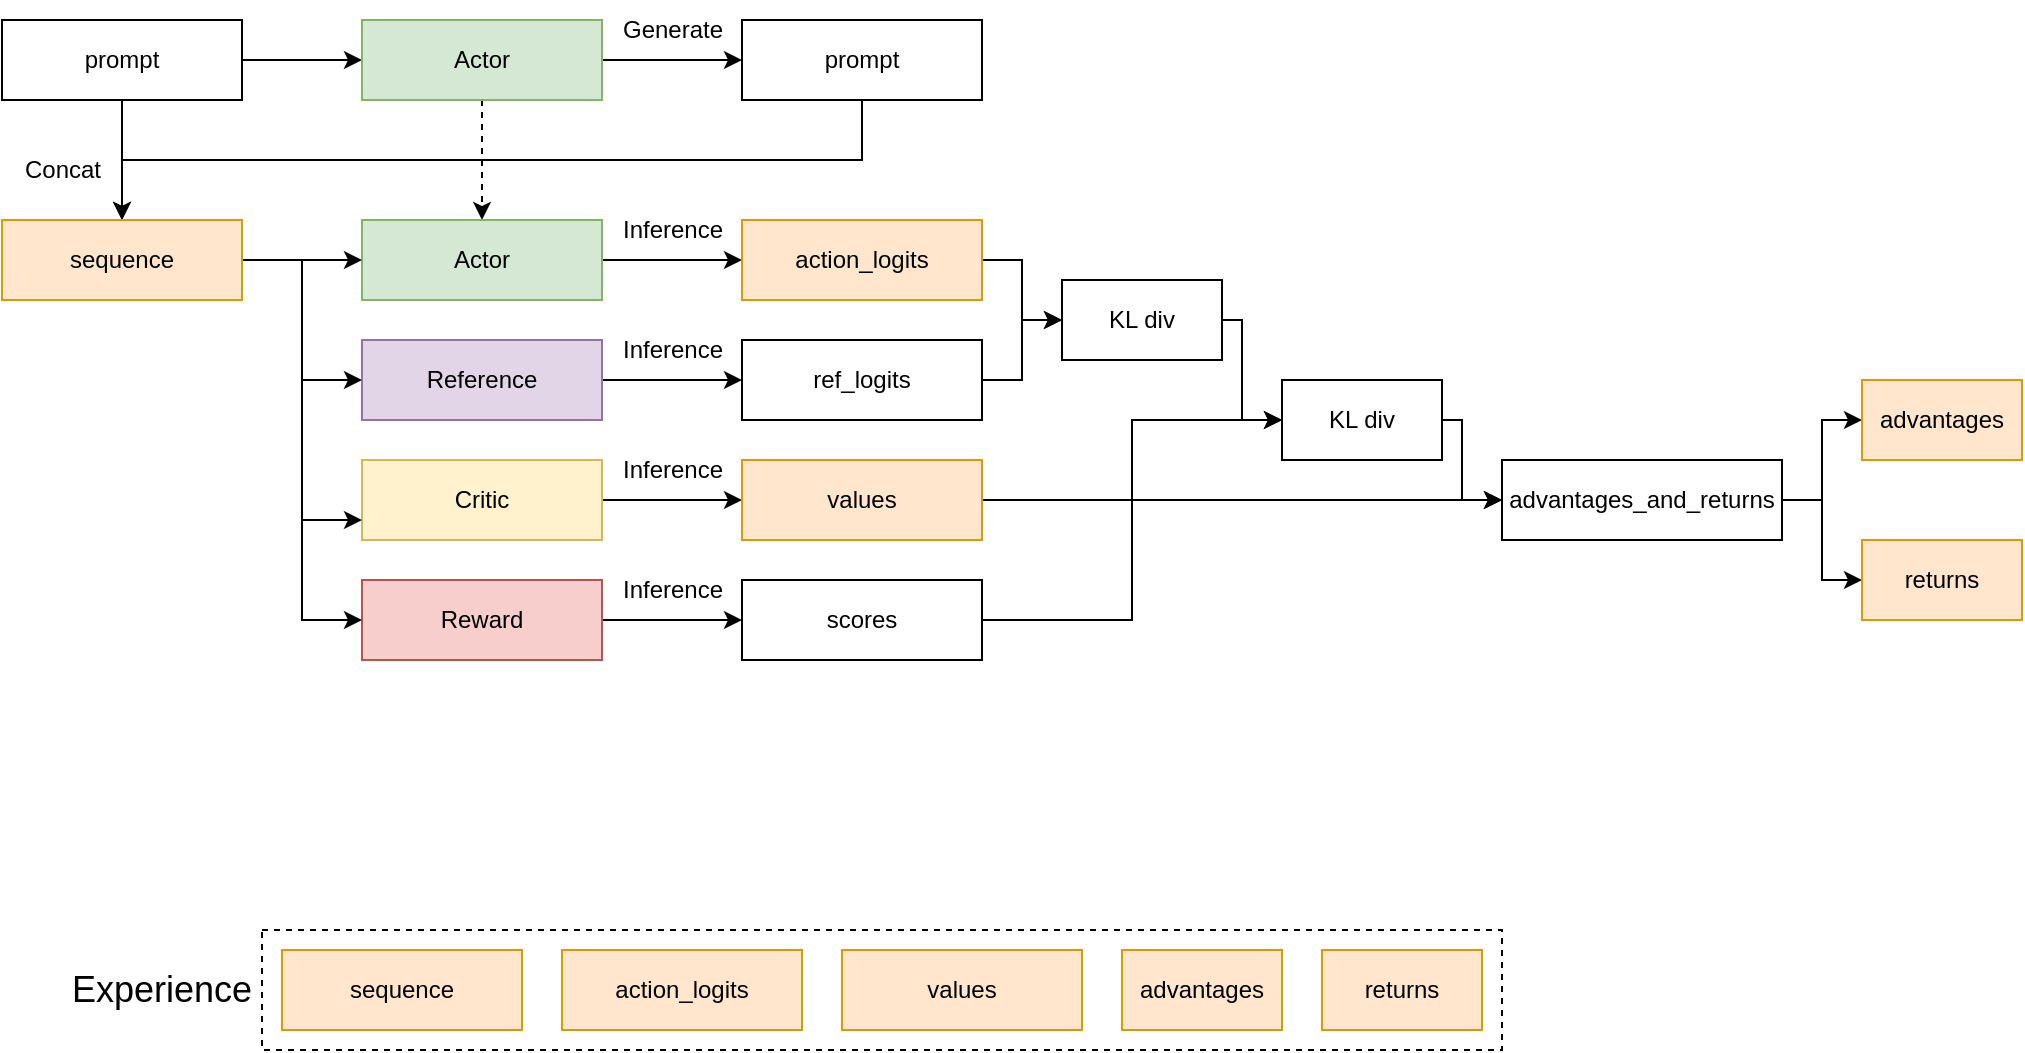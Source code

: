 <mxfile version="21.7.5" type="github">
  <diagram name="第 1 页" id="b__gNLZHzFSi-3utlmoa">
    <mxGraphModel dx="1026" dy="655" grid="1" gridSize="10" guides="1" tooltips="1" connect="1" arrows="1" fold="1" page="1" pageScale="1" pageWidth="827" pageHeight="1169" math="0" shadow="0">
      <root>
        <mxCell id="0" />
        <mxCell id="1" parent="0" />
        <mxCell id="69Z9rt1rtQeifflkNJcJ-62" value="" style="rounded=0;whiteSpace=wrap;html=1;fillColor=none;dashed=1;" vertex="1" parent="1">
          <mxGeometry x="190" y="535" width="620" height="60" as="geometry" />
        </mxCell>
        <mxCell id="69Z9rt1rtQeifflkNJcJ-11" value="" style="edgeStyle=orthogonalEdgeStyle;rounded=0;orthogonalLoop=1;jettySize=auto;html=1;" edge="1" parent="1" source="69Z9rt1rtQeifflkNJcJ-1" target="69Z9rt1rtQeifflkNJcJ-5">
          <mxGeometry relative="1" as="geometry" />
        </mxCell>
        <mxCell id="69Z9rt1rtQeifflkNJcJ-15" value="" style="edgeStyle=orthogonalEdgeStyle;rounded=0;orthogonalLoop=1;jettySize=auto;html=1;" edge="1" parent="1" source="69Z9rt1rtQeifflkNJcJ-1" target="69Z9rt1rtQeifflkNJcJ-14">
          <mxGeometry relative="1" as="geometry" />
        </mxCell>
        <mxCell id="69Z9rt1rtQeifflkNJcJ-1" value="prompt" style="rounded=0;whiteSpace=wrap;html=1;" vertex="1" parent="1">
          <mxGeometry x="60" y="80" width="120" height="40" as="geometry" />
        </mxCell>
        <mxCell id="69Z9rt1rtQeifflkNJcJ-12" value="" style="edgeStyle=orthogonalEdgeStyle;rounded=0;orthogonalLoop=1;jettySize=auto;html=1;" edge="1" parent="1" source="69Z9rt1rtQeifflkNJcJ-5" target="69Z9rt1rtQeifflkNJcJ-6">
          <mxGeometry relative="1" as="geometry" />
        </mxCell>
        <mxCell id="69Z9rt1rtQeifflkNJcJ-56" style="edgeStyle=orthogonalEdgeStyle;rounded=0;orthogonalLoop=1;jettySize=auto;html=1;exitX=0.5;exitY=1;exitDx=0;exitDy=0;entryX=0.5;entryY=0;entryDx=0;entryDy=0;dashed=1;" edge="1" parent="1" source="69Z9rt1rtQeifflkNJcJ-5" target="69Z9rt1rtQeifflkNJcJ-7">
          <mxGeometry relative="1" as="geometry" />
        </mxCell>
        <mxCell id="69Z9rt1rtQeifflkNJcJ-5" value="Actor" style="rounded=0;whiteSpace=wrap;html=1;fillColor=#d5e8d4;strokeColor=#82b366;" vertex="1" parent="1">
          <mxGeometry x="240" y="80" width="120" height="40" as="geometry" />
        </mxCell>
        <mxCell id="69Z9rt1rtQeifflkNJcJ-16" style="edgeStyle=orthogonalEdgeStyle;rounded=0;orthogonalLoop=1;jettySize=auto;html=1;exitX=0.5;exitY=1;exitDx=0;exitDy=0;entryX=0.5;entryY=0;entryDx=0;entryDy=0;" edge="1" parent="1" source="69Z9rt1rtQeifflkNJcJ-6" target="69Z9rt1rtQeifflkNJcJ-14">
          <mxGeometry relative="1" as="geometry" />
        </mxCell>
        <mxCell id="69Z9rt1rtQeifflkNJcJ-6" value="prompt" style="rounded=0;whiteSpace=wrap;html=1;" vertex="1" parent="1">
          <mxGeometry x="430" y="80" width="120" height="40" as="geometry" />
        </mxCell>
        <mxCell id="69Z9rt1rtQeifflkNJcJ-31" value="" style="edgeStyle=orthogonalEdgeStyle;rounded=0;orthogonalLoop=1;jettySize=auto;html=1;" edge="1" parent="1" source="69Z9rt1rtQeifflkNJcJ-7" target="69Z9rt1rtQeifflkNJcJ-24">
          <mxGeometry relative="1" as="geometry" />
        </mxCell>
        <mxCell id="69Z9rt1rtQeifflkNJcJ-7" value="Actor" style="rounded=0;whiteSpace=wrap;html=1;fillColor=#d5e8d4;strokeColor=#82b366;" vertex="1" parent="1">
          <mxGeometry x="240" y="180" width="120" height="40" as="geometry" />
        </mxCell>
        <mxCell id="69Z9rt1rtQeifflkNJcJ-30" value="" style="edgeStyle=orthogonalEdgeStyle;rounded=0;orthogonalLoop=1;jettySize=auto;html=1;" edge="1" parent="1" source="69Z9rt1rtQeifflkNJcJ-8" target="69Z9rt1rtQeifflkNJcJ-25">
          <mxGeometry relative="1" as="geometry" />
        </mxCell>
        <mxCell id="69Z9rt1rtQeifflkNJcJ-8" value="Reference" style="rounded=0;whiteSpace=wrap;html=1;fillColor=#e1d5e7;strokeColor=#9673a6;" vertex="1" parent="1">
          <mxGeometry x="240" y="240" width="120" height="40" as="geometry" />
        </mxCell>
        <mxCell id="69Z9rt1rtQeifflkNJcJ-29" value="" style="edgeStyle=orthogonalEdgeStyle;rounded=0;orthogonalLoop=1;jettySize=auto;html=1;" edge="1" parent="1" source="69Z9rt1rtQeifflkNJcJ-9" target="69Z9rt1rtQeifflkNJcJ-26">
          <mxGeometry relative="1" as="geometry" />
        </mxCell>
        <mxCell id="69Z9rt1rtQeifflkNJcJ-9" value="Critic" style="rounded=0;whiteSpace=wrap;html=1;fillColor=#fff2cc;strokeColor=#d6b656;" vertex="1" parent="1">
          <mxGeometry x="240" y="300" width="120" height="40" as="geometry" />
        </mxCell>
        <mxCell id="69Z9rt1rtQeifflkNJcJ-28" value="" style="edgeStyle=orthogonalEdgeStyle;rounded=0;orthogonalLoop=1;jettySize=auto;html=1;" edge="1" parent="1" source="69Z9rt1rtQeifflkNJcJ-10" target="69Z9rt1rtQeifflkNJcJ-27">
          <mxGeometry relative="1" as="geometry" />
        </mxCell>
        <mxCell id="69Z9rt1rtQeifflkNJcJ-10" value="Reward" style="rounded=0;whiteSpace=wrap;html=1;fillColor=#f8cecc;strokeColor=#b85450;" vertex="1" parent="1">
          <mxGeometry x="240" y="360" width="120" height="40" as="geometry" />
        </mxCell>
        <mxCell id="69Z9rt1rtQeifflkNJcJ-13" value="Generate" style="text;html=1;align=center;verticalAlign=middle;resizable=0;points=[];autosize=1;strokeColor=none;fillColor=none;" vertex="1" parent="1">
          <mxGeometry x="360" y="70" width="70" height="30" as="geometry" />
        </mxCell>
        <mxCell id="69Z9rt1rtQeifflkNJcJ-18" value="" style="edgeStyle=orthogonalEdgeStyle;rounded=0;orthogonalLoop=1;jettySize=auto;html=1;" edge="1" parent="1" source="69Z9rt1rtQeifflkNJcJ-14" target="69Z9rt1rtQeifflkNJcJ-7">
          <mxGeometry relative="1" as="geometry" />
        </mxCell>
        <mxCell id="69Z9rt1rtQeifflkNJcJ-19" style="edgeStyle=orthogonalEdgeStyle;rounded=0;orthogonalLoop=1;jettySize=auto;html=1;exitX=1;exitY=0.5;exitDx=0;exitDy=0;entryX=0;entryY=0.5;entryDx=0;entryDy=0;" edge="1" parent="1" source="69Z9rt1rtQeifflkNJcJ-14" target="69Z9rt1rtQeifflkNJcJ-8">
          <mxGeometry relative="1" as="geometry" />
        </mxCell>
        <mxCell id="69Z9rt1rtQeifflkNJcJ-20" style="edgeStyle=orthogonalEdgeStyle;rounded=0;orthogonalLoop=1;jettySize=auto;html=1;exitX=1;exitY=0.5;exitDx=0;exitDy=0;entryX=0;entryY=0.75;entryDx=0;entryDy=0;" edge="1" parent="1" source="69Z9rt1rtQeifflkNJcJ-14" target="69Z9rt1rtQeifflkNJcJ-9">
          <mxGeometry relative="1" as="geometry" />
        </mxCell>
        <mxCell id="69Z9rt1rtQeifflkNJcJ-22" style="edgeStyle=orthogonalEdgeStyle;rounded=0;orthogonalLoop=1;jettySize=auto;html=1;exitX=1;exitY=0.5;exitDx=0;exitDy=0;entryX=0;entryY=0.5;entryDx=0;entryDy=0;" edge="1" parent="1" source="69Z9rt1rtQeifflkNJcJ-14" target="69Z9rt1rtQeifflkNJcJ-10">
          <mxGeometry relative="1" as="geometry" />
        </mxCell>
        <mxCell id="69Z9rt1rtQeifflkNJcJ-14" value="sequence" style="rounded=0;whiteSpace=wrap;html=1;fillColor=#ffe6cc;strokeColor=#d79b00;" vertex="1" parent="1">
          <mxGeometry x="60" y="180" width="120" height="40" as="geometry" />
        </mxCell>
        <mxCell id="69Z9rt1rtQeifflkNJcJ-17" value="Concat" style="text;html=1;align=center;verticalAlign=middle;resizable=0;points=[];autosize=1;strokeColor=none;fillColor=none;" vertex="1" parent="1">
          <mxGeometry x="60" y="140" width="60" height="30" as="geometry" />
        </mxCell>
        <mxCell id="69Z9rt1rtQeifflkNJcJ-38" style="edgeStyle=orthogonalEdgeStyle;rounded=0;orthogonalLoop=1;jettySize=auto;html=1;exitX=1;exitY=0.5;exitDx=0;exitDy=0;entryX=0;entryY=0.5;entryDx=0;entryDy=0;" edge="1" parent="1" source="69Z9rt1rtQeifflkNJcJ-24" target="69Z9rt1rtQeifflkNJcJ-37">
          <mxGeometry relative="1" as="geometry" />
        </mxCell>
        <mxCell id="69Z9rt1rtQeifflkNJcJ-24" value="action_logits" style="rounded=0;whiteSpace=wrap;html=1;fillColor=#ffe6cc;strokeColor=#d79b00;" vertex="1" parent="1">
          <mxGeometry x="430" y="180" width="120" height="40" as="geometry" />
        </mxCell>
        <mxCell id="69Z9rt1rtQeifflkNJcJ-39" style="edgeStyle=orthogonalEdgeStyle;rounded=0;orthogonalLoop=1;jettySize=auto;html=1;exitX=1;exitY=0.5;exitDx=0;exitDy=0;" edge="1" parent="1" source="69Z9rt1rtQeifflkNJcJ-25" target="69Z9rt1rtQeifflkNJcJ-37">
          <mxGeometry relative="1" as="geometry" />
        </mxCell>
        <mxCell id="69Z9rt1rtQeifflkNJcJ-25" value="ref_logits" style="rounded=0;whiteSpace=wrap;html=1;" vertex="1" parent="1">
          <mxGeometry x="430" y="240" width="120" height="40" as="geometry" />
        </mxCell>
        <mxCell id="69Z9rt1rtQeifflkNJcJ-52" style="edgeStyle=orthogonalEdgeStyle;rounded=0;orthogonalLoop=1;jettySize=auto;html=1;exitX=1;exitY=0.5;exitDx=0;exitDy=0;entryX=0;entryY=0.5;entryDx=0;entryDy=0;" edge="1" parent="1" source="69Z9rt1rtQeifflkNJcJ-26" target="69Z9rt1rtQeifflkNJcJ-46">
          <mxGeometry relative="1" as="geometry" />
        </mxCell>
        <mxCell id="69Z9rt1rtQeifflkNJcJ-26" value="values" style="rounded=0;whiteSpace=wrap;html=1;fillColor=#ffe6cc;strokeColor=#d79b00;" vertex="1" parent="1">
          <mxGeometry x="430" y="300" width="120" height="40" as="geometry" />
        </mxCell>
        <mxCell id="69Z9rt1rtQeifflkNJcJ-49" style="edgeStyle=orthogonalEdgeStyle;rounded=0;orthogonalLoop=1;jettySize=auto;html=1;exitX=1;exitY=0.5;exitDx=0;exitDy=0;entryX=0;entryY=0.5;entryDx=0;entryDy=0;" edge="1" parent="1" source="69Z9rt1rtQeifflkNJcJ-27" target="69Z9rt1rtQeifflkNJcJ-45">
          <mxGeometry relative="1" as="geometry" />
        </mxCell>
        <mxCell id="69Z9rt1rtQeifflkNJcJ-27" value="scores" style="rounded=0;whiteSpace=wrap;html=1;" vertex="1" parent="1">
          <mxGeometry x="430" y="360" width="120" height="40" as="geometry" />
        </mxCell>
        <mxCell id="69Z9rt1rtQeifflkNJcJ-32" value="Inference" style="text;html=1;align=center;verticalAlign=middle;resizable=0;points=[];autosize=1;strokeColor=none;fillColor=none;" vertex="1" parent="1">
          <mxGeometry x="360" y="170" width="70" height="30" as="geometry" />
        </mxCell>
        <mxCell id="69Z9rt1rtQeifflkNJcJ-34" value="Inference" style="text;html=1;align=center;verticalAlign=middle;resizable=0;points=[];autosize=1;strokeColor=none;fillColor=none;" vertex="1" parent="1">
          <mxGeometry x="360" y="230" width="70" height="30" as="geometry" />
        </mxCell>
        <mxCell id="69Z9rt1rtQeifflkNJcJ-35" value="Inference" style="text;html=1;align=center;verticalAlign=middle;resizable=0;points=[];autosize=1;strokeColor=none;fillColor=none;" vertex="1" parent="1">
          <mxGeometry x="360" y="290" width="70" height="30" as="geometry" />
        </mxCell>
        <mxCell id="69Z9rt1rtQeifflkNJcJ-36" value="Inference" style="text;html=1;align=center;verticalAlign=middle;resizable=0;points=[];autosize=1;strokeColor=none;fillColor=none;" vertex="1" parent="1">
          <mxGeometry x="360" y="350" width="70" height="30" as="geometry" />
        </mxCell>
        <mxCell id="69Z9rt1rtQeifflkNJcJ-51" style="edgeStyle=orthogonalEdgeStyle;rounded=0;orthogonalLoop=1;jettySize=auto;html=1;exitX=1;exitY=0.5;exitDx=0;exitDy=0;entryX=0;entryY=0.5;entryDx=0;entryDy=0;" edge="1" parent="1" source="69Z9rt1rtQeifflkNJcJ-37" target="69Z9rt1rtQeifflkNJcJ-45">
          <mxGeometry relative="1" as="geometry">
            <Array as="points">
              <mxPoint x="680" y="230" />
              <mxPoint x="680" y="280" />
            </Array>
          </mxGeometry>
        </mxCell>
        <mxCell id="69Z9rt1rtQeifflkNJcJ-37" value="KL div" style="rounded=0;whiteSpace=wrap;html=1;" vertex="1" parent="1">
          <mxGeometry x="590" y="210" width="80" height="40" as="geometry" />
        </mxCell>
        <mxCell id="69Z9rt1rtQeifflkNJcJ-53" style="edgeStyle=orthogonalEdgeStyle;rounded=0;orthogonalLoop=1;jettySize=auto;html=1;exitX=1;exitY=0.5;exitDx=0;exitDy=0;entryX=0;entryY=0.5;entryDx=0;entryDy=0;" edge="1" parent="1" source="69Z9rt1rtQeifflkNJcJ-45" target="69Z9rt1rtQeifflkNJcJ-46">
          <mxGeometry relative="1" as="geometry">
            <Array as="points">
              <mxPoint x="790" y="280" />
              <mxPoint x="790" y="320" />
            </Array>
          </mxGeometry>
        </mxCell>
        <mxCell id="69Z9rt1rtQeifflkNJcJ-45" value="KL div" style="rounded=0;whiteSpace=wrap;html=1;" vertex="1" parent="1">
          <mxGeometry x="700" y="260" width="80" height="40" as="geometry" />
        </mxCell>
        <mxCell id="69Z9rt1rtQeifflkNJcJ-54" style="edgeStyle=orthogonalEdgeStyle;rounded=0;orthogonalLoop=1;jettySize=auto;html=1;exitX=1;exitY=0.5;exitDx=0;exitDy=0;entryX=0;entryY=0.5;entryDx=0;entryDy=0;" edge="1" parent="1" source="69Z9rt1rtQeifflkNJcJ-46" target="69Z9rt1rtQeifflkNJcJ-47">
          <mxGeometry relative="1" as="geometry" />
        </mxCell>
        <mxCell id="69Z9rt1rtQeifflkNJcJ-55" style="edgeStyle=orthogonalEdgeStyle;rounded=0;orthogonalLoop=1;jettySize=auto;html=1;exitX=1;exitY=0.5;exitDx=0;exitDy=0;entryX=0;entryY=0.5;entryDx=0;entryDy=0;" edge="1" parent="1" source="69Z9rt1rtQeifflkNJcJ-46" target="69Z9rt1rtQeifflkNJcJ-48">
          <mxGeometry relative="1" as="geometry" />
        </mxCell>
        <mxCell id="69Z9rt1rtQeifflkNJcJ-46" value="advantages_and_returns" style="rounded=0;whiteSpace=wrap;html=1;" vertex="1" parent="1">
          <mxGeometry x="810" y="300" width="140" height="40" as="geometry" />
        </mxCell>
        <mxCell id="69Z9rt1rtQeifflkNJcJ-47" value="advantages" style="rounded=0;whiteSpace=wrap;html=1;fillColor=#ffe6cc;strokeColor=#d79b00;" vertex="1" parent="1">
          <mxGeometry x="990" y="260" width="80" height="40" as="geometry" />
        </mxCell>
        <mxCell id="69Z9rt1rtQeifflkNJcJ-48" value="returns" style="rounded=0;whiteSpace=wrap;html=1;fillColor=#ffe6cc;strokeColor=#d79b00;" vertex="1" parent="1">
          <mxGeometry x="990" y="340" width="80" height="40" as="geometry" />
        </mxCell>
        <mxCell id="69Z9rt1rtQeifflkNJcJ-57" value="sequence" style="rounded=0;whiteSpace=wrap;html=1;fillColor=#ffe6cc;strokeColor=#d79b00;" vertex="1" parent="1">
          <mxGeometry x="200" y="545" width="120" height="40" as="geometry" />
        </mxCell>
        <mxCell id="69Z9rt1rtQeifflkNJcJ-58" value="action_logits" style="rounded=0;whiteSpace=wrap;html=1;fillColor=#ffe6cc;strokeColor=#d79b00;" vertex="1" parent="1">
          <mxGeometry x="340" y="545" width="120" height="40" as="geometry" />
        </mxCell>
        <mxCell id="69Z9rt1rtQeifflkNJcJ-59" value="values" style="rounded=0;whiteSpace=wrap;html=1;fillColor=#ffe6cc;strokeColor=#d79b00;" vertex="1" parent="1">
          <mxGeometry x="480" y="545" width="120" height="40" as="geometry" />
        </mxCell>
        <mxCell id="69Z9rt1rtQeifflkNJcJ-60" value="advantages" style="rounded=0;whiteSpace=wrap;html=1;fillColor=#ffe6cc;strokeColor=#d79b00;" vertex="1" parent="1">
          <mxGeometry x="620" y="545" width="80" height="40" as="geometry" />
        </mxCell>
        <mxCell id="69Z9rt1rtQeifflkNJcJ-61" value="returns" style="rounded=0;whiteSpace=wrap;html=1;fillColor=#ffe6cc;strokeColor=#d79b00;" vertex="1" parent="1">
          <mxGeometry x="720" y="545" width="80" height="40" as="geometry" />
        </mxCell>
        <mxCell id="69Z9rt1rtQeifflkNJcJ-63" value="&lt;font style=&quot;font-size: 18px;&quot;&gt;Experience&lt;/font&gt;" style="text;html=1;strokeColor=none;fillColor=none;align=center;verticalAlign=middle;whiteSpace=wrap;rounded=0;" vertex="1" parent="1">
          <mxGeometry x="110" y="550" width="60" height="30" as="geometry" />
        </mxCell>
      </root>
    </mxGraphModel>
  </diagram>
</mxfile>
